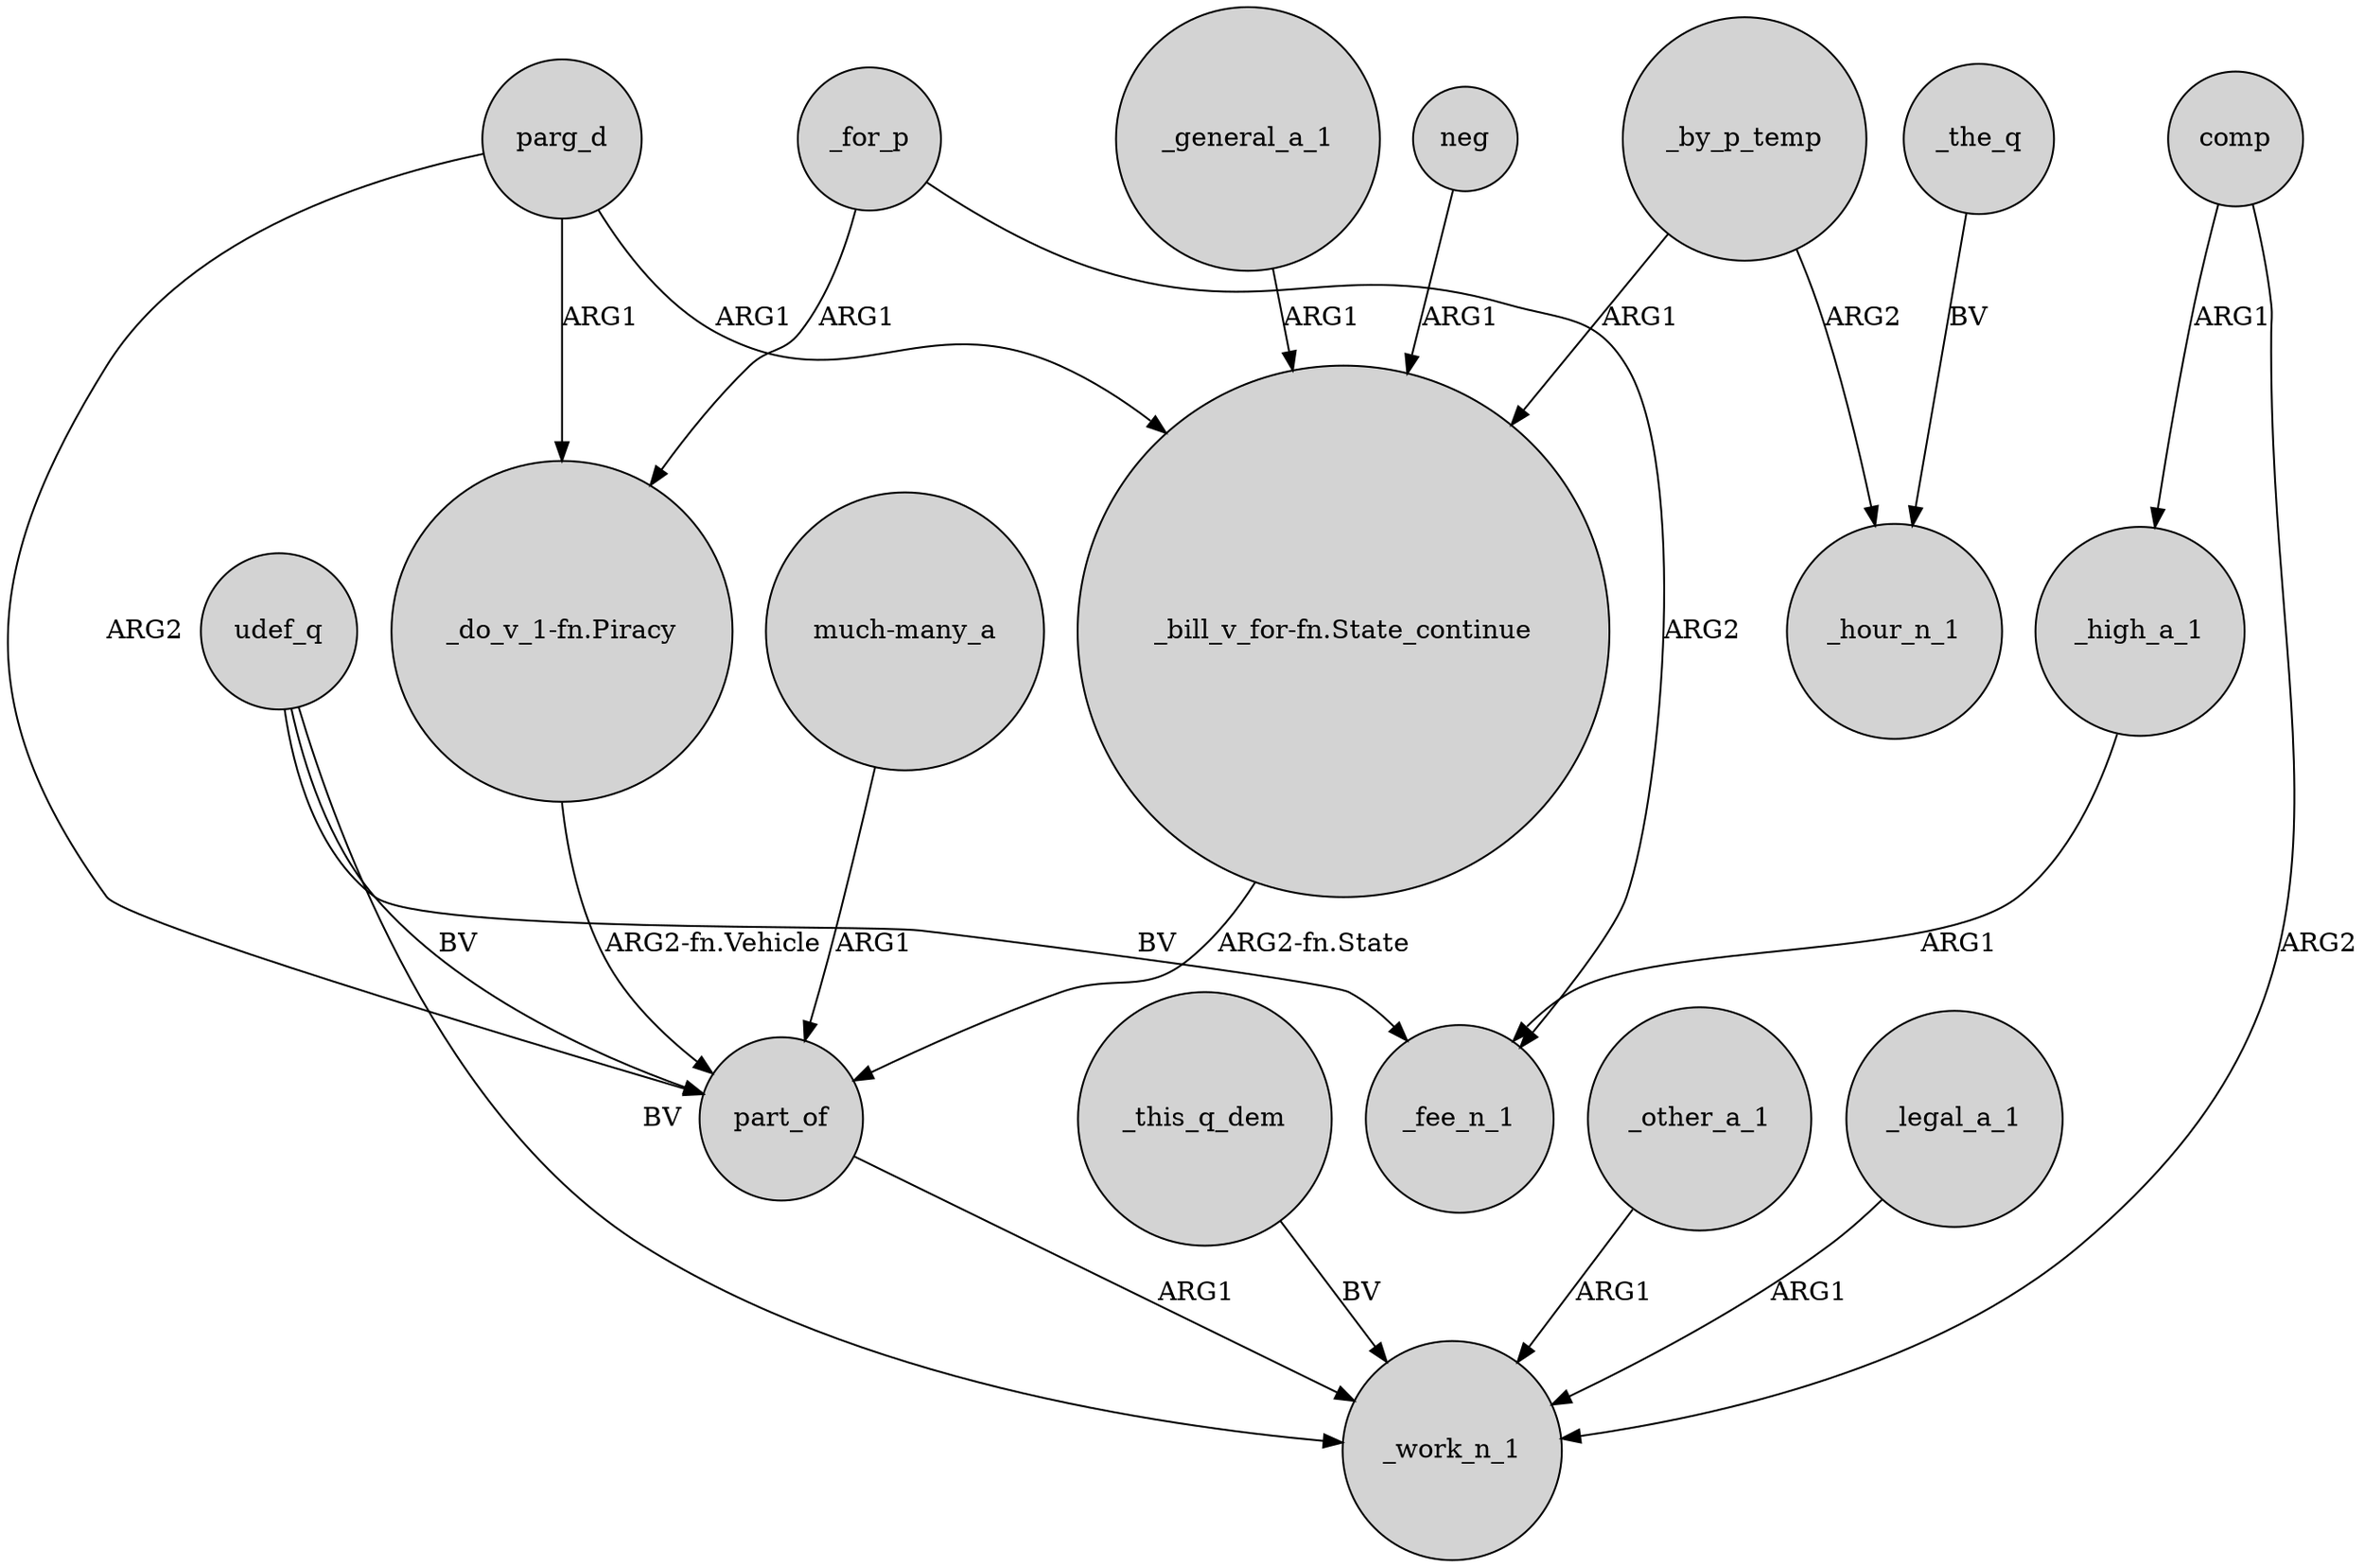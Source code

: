 digraph {
	node [shape=circle style=filled]
	neg -> "_bill_v_for-fn.State_continue" [label=ARG1]
	_the_q -> _hour_n_1 [label=BV]
	udef_q -> _fee_n_1 [label=BV]
	part_of -> _work_n_1 [label=ARG1]
	"_bill_v_for-fn.State_continue" -> part_of [label="ARG2-fn.State"]
	_by_p_temp -> "_bill_v_for-fn.State_continue" [label=ARG1]
	udef_q -> part_of [label=BV]
	_this_q_dem -> _work_n_1 [label=BV]
	_for_p -> "_do_v_1-fn.Piracy" [label=ARG1]
	udef_q -> _work_n_1 [label=BV]
	_high_a_1 -> _fee_n_1 [label=ARG1]
	parg_d -> part_of [label=ARG2]
	comp -> _work_n_1 [label=ARG2]
	_by_p_temp -> _hour_n_1 [label=ARG2]
	_other_a_1 -> _work_n_1 [label=ARG1]
	parg_d -> "_do_v_1-fn.Piracy" [label=ARG1]
	comp -> _high_a_1 [label=ARG1]
	"much-many_a" -> part_of [label=ARG1]
	_legal_a_1 -> _work_n_1 [label=ARG1]
	_general_a_1 -> "_bill_v_for-fn.State_continue" [label=ARG1]
	"_do_v_1-fn.Piracy" -> part_of [label="ARG2-fn.Vehicle"]
	parg_d -> "_bill_v_for-fn.State_continue" [label=ARG1]
	_for_p -> _fee_n_1 [label=ARG2]
}
